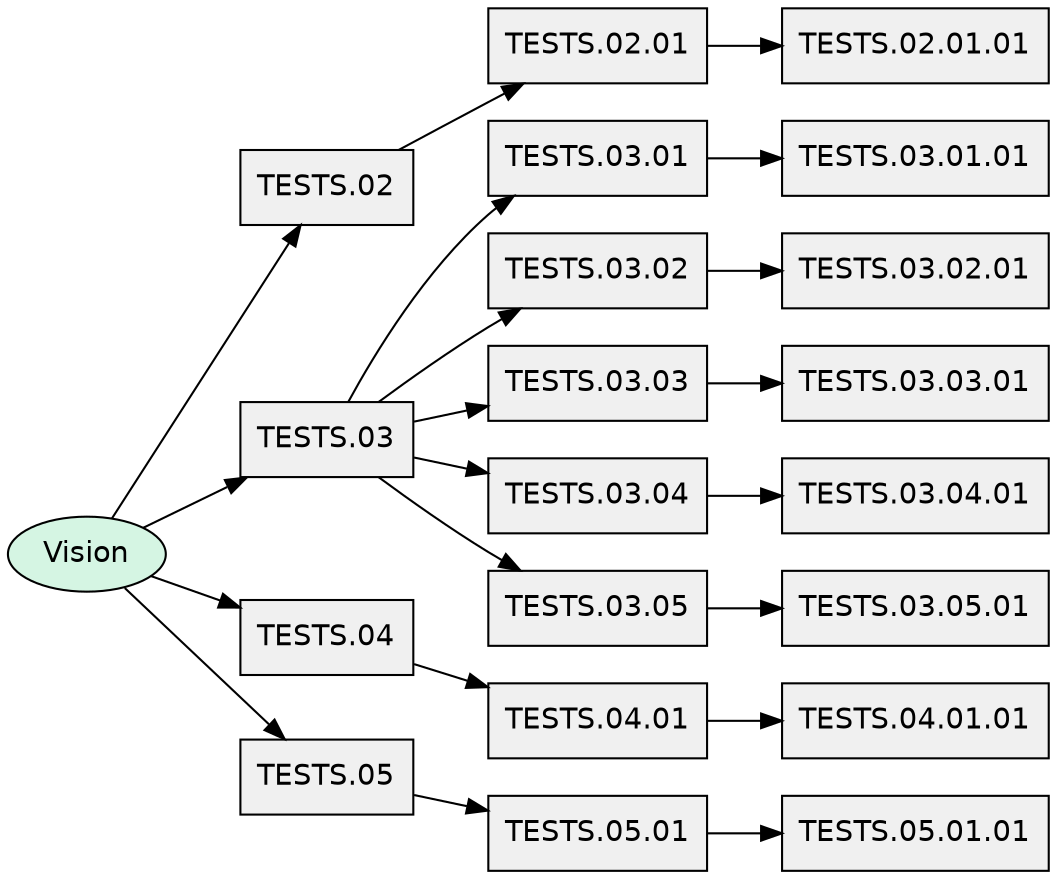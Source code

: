 digraph Requirements {
  rankdir=LR;
  node [shape=box, style=filled, fillcolor="#f0f0f0", fontname="Helvetica"];
  "Vision" [shape=ellipse, fillcolor="#d5f5e3"];
  "Vision" -> "TESTS.02";
  "TESTS.02" -> "TESTS.02.01";
  "TESTS.02.01" -> "TESTS.02.01.01";
  "Vision" -> "TESTS.03";
  "TESTS.03" -> "TESTS.03.01";
  "TESTS.03.01" -> "TESTS.03.01.01";
  "TESTS.03" -> "TESTS.03.02";
  "TESTS.03.02" -> "TESTS.03.02.01";
  "TESTS.03" -> "TESTS.03.03";
  "TESTS.03.03" -> "TESTS.03.03.01";
  "TESTS.03" -> "TESTS.03.04";
  "TESTS.03.04" -> "TESTS.03.04.01";
  "TESTS.03" -> "TESTS.03.05";
  "TESTS.03.05" -> "TESTS.03.05.01";
  "Vision" -> "TESTS.04";
  "TESTS.04" -> "TESTS.04.01";
  "TESTS.04.01" -> "TESTS.04.01.01";
  "Vision" -> "TESTS.05";
  "TESTS.05" -> "TESTS.05.01";
  "TESTS.05.01" -> "TESTS.05.01.01";
}